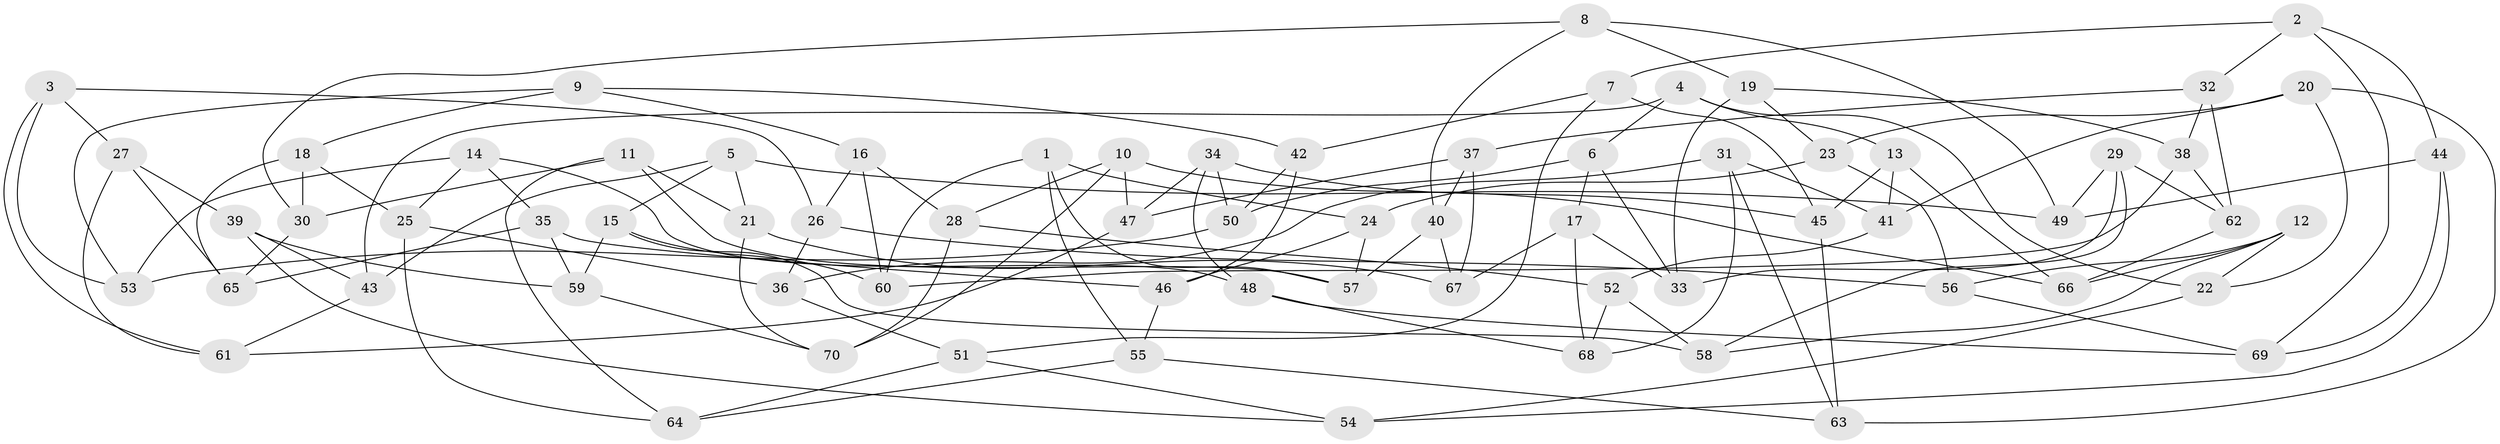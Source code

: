 // Generated by graph-tools (version 1.1) at 2025/16/03/09/25 04:16:43]
// undirected, 70 vertices, 140 edges
graph export_dot {
graph [start="1"]
  node [color=gray90,style=filled];
  1;
  2;
  3;
  4;
  5;
  6;
  7;
  8;
  9;
  10;
  11;
  12;
  13;
  14;
  15;
  16;
  17;
  18;
  19;
  20;
  21;
  22;
  23;
  24;
  25;
  26;
  27;
  28;
  29;
  30;
  31;
  32;
  33;
  34;
  35;
  36;
  37;
  38;
  39;
  40;
  41;
  42;
  43;
  44;
  45;
  46;
  47;
  48;
  49;
  50;
  51;
  52;
  53;
  54;
  55;
  56;
  57;
  58;
  59;
  60;
  61;
  62;
  63;
  64;
  65;
  66;
  67;
  68;
  69;
  70;
  1 -- 55;
  1 -- 57;
  1 -- 24;
  1 -- 60;
  2 -- 7;
  2 -- 44;
  2 -- 32;
  2 -- 69;
  3 -- 26;
  3 -- 27;
  3 -- 53;
  3 -- 61;
  4 -- 6;
  4 -- 13;
  4 -- 43;
  4 -- 22;
  5 -- 49;
  5 -- 43;
  5 -- 21;
  5 -- 15;
  6 -- 33;
  6 -- 50;
  6 -- 17;
  7 -- 42;
  7 -- 51;
  7 -- 45;
  8 -- 30;
  8 -- 40;
  8 -- 49;
  8 -- 19;
  9 -- 16;
  9 -- 42;
  9 -- 18;
  9 -- 53;
  10 -- 28;
  10 -- 47;
  10 -- 66;
  10 -- 70;
  11 -- 21;
  11 -- 57;
  11 -- 30;
  11 -- 64;
  12 -- 22;
  12 -- 66;
  12 -- 56;
  12 -- 58;
  13 -- 41;
  13 -- 45;
  13 -- 66;
  14 -- 25;
  14 -- 53;
  14 -- 35;
  14 -- 48;
  15 -- 60;
  15 -- 59;
  15 -- 58;
  16 -- 28;
  16 -- 60;
  16 -- 26;
  17 -- 33;
  17 -- 68;
  17 -- 67;
  18 -- 25;
  18 -- 65;
  18 -- 30;
  19 -- 33;
  19 -- 23;
  19 -- 38;
  20 -- 22;
  20 -- 63;
  20 -- 23;
  20 -- 41;
  21 -- 67;
  21 -- 70;
  22 -- 54;
  23 -- 56;
  23 -- 24;
  24 -- 57;
  24 -- 46;
  25 -- 36;
  25 -- 64;
  26 -- 56;
  26 -- 36;
  27 -- 39;
  27 -- 61;
  27 -- 65;
  28 -- 70;
  28 -- 52;
  29 -- 33;
  29 -- 49;
  29 -- 58;
  29 -- 62;
  30 -- 65;
  31 -- 41;
  31 -- 36;
  31 -- 63;
  31 -- 68;
  32 -- 62;
  32 -- 37;
  32 -- 38;
  34 -- 47;
  34 -- 48;
  34 -- 50;
  34 -- 45;
  35 -- 59;
  35 -- 65;
  35 -- 46;
  36 -- 51;
  37 -- 67;
  37 -- 47;
  37 -- 40;
  38 -- 62;
  38 -- 60;
  39 -- 54;
  39 -- 59;
  39 -- 43;
  40 -- 67;
  40 -- 57;
  41 -- 52;
  42 -- 50;
  42 -- 46;
  43 -- 61;
  44 -- 54;
  44 -- 49;
  44 -- 69;
  45 -- 63;
  46 -- 55;
  47 -- 61;
  48 -- 69;
  48 -- 68;
  50 -- 53;
  51 -- 54;
  51 -- 64;
  52 -- 68;
  52 -- 58;
  55 -- 64;
  55 -- 63;
  56 -- 69;
  59 -- 70;
  62 -- 66;
}
